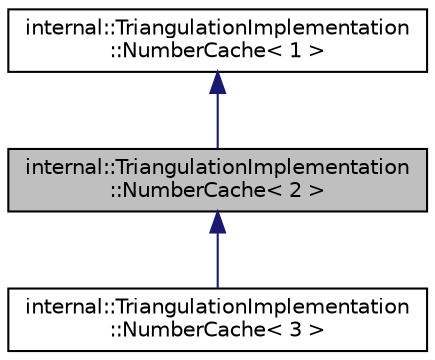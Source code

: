 digraph "internal::TriangulationImplementation::NumberCache&lt; 2 &gt;"
{
 // LATEX_PDF_SIZE
  edge [fontname="Helvetica",fontsize="10",labelfontname="Helvetica",labelfontsize="10"];
  node [fontname="Helvetica",fontsize="10",shape=record];
  Node1 [label="internal::TriangulationImplementation\l::NumberCache\< 2 \>",height=0.2,width=0.4,color="black", fillcolor="grey75", style="filled", fontcolor="black",tooltip=" "];
  Node2 -> Node1 [dir="back",color="midnightblue",fontsize="10",style="solid",fontname="Helvetica"];
  Node2 [label="internal::TriangulationImplementation\l::NumberCache\< 1 \>",height=0.2,width=0.4,color="black", fillcolor="white", style="filled",URL="$structinternal_1_1TriangulationImplementation_1_1NumberCache_3_011_01_4.html",tooltip=" "];
  Node1 -> Node3 [dir="back",color="midnightblue",fontsize="10",style="solid",fontname="Helvetica"];
  Node3 [label="internal::TriangulationImplementation\l::NumberCache\< 3 \>",height=0.2,width=0.4,color="black", fillcolor="white", style="filled",URL="$structinternal_1_1TriangulationImplementation_1_1NumberCache_3_013_01_4.html",tooltip=" "];
}
